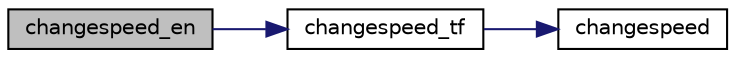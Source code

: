 digraph "changespeed_en"
{
 // LATEX_PDF_SIZE
  edge [fontname="Helvetica",fontsize="10",labelfontname="Helvetica",labelfontsize="10"];
  node [fontname="Helvetica",fontsize="10",shape=record];
  rankdir="LR";
  Node1 [label="changespeed_en",height=0.2,width=0.4,color="black", fillcolor="grey75", style="filled", fontcolor="black",tooltip="muda o speed do elemento passado como argumento."];
  Node1 -> Node2 [color="midnightblue",fontsize="10",style="solid",fontname="Helvetica"];
  Node2 [label="changespeed_tf",height=0.2,width=0.4,color="black", fillcolor="white", style="filled",URL="$enemies_8c.html#a74ae95452b7ad301c81b2acfef68246c",tooltip="muda o speed do elemento passado como argumento."];
  Node2 -> Node3 [color="midnightblue",fontsize="10",style="solid",fontname="Helvetica"];
  Node3 [label="changespeed",height=0.2,width=0.4,color="black", fillcolor="white", style="filled",URL="$group__sprite.html#ga5a83b34ae98ef515cb24b965c436cbc3",tooltip=" "];
}
